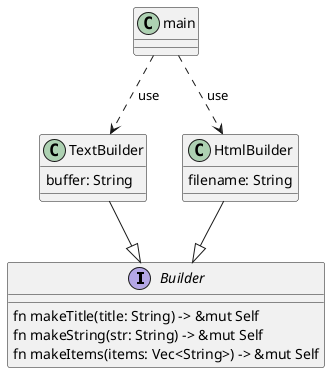 @startuml
interface Builder {
  fn makeTitle(title: String) -> &mut Self
  fn makeString(str: String) -> &mut Self
  fn makeItems(items: Vec<String>) -> &mut Self
}

class TextBuilder {
  buffer: String
}

class HtmlBuilder {
  filename: String
}

TextBuilder --|> Builder
HtmlBuilder --|> Builder
main ..> TextBuilder : use
main ..> HtmlBuilder : use
@enduml